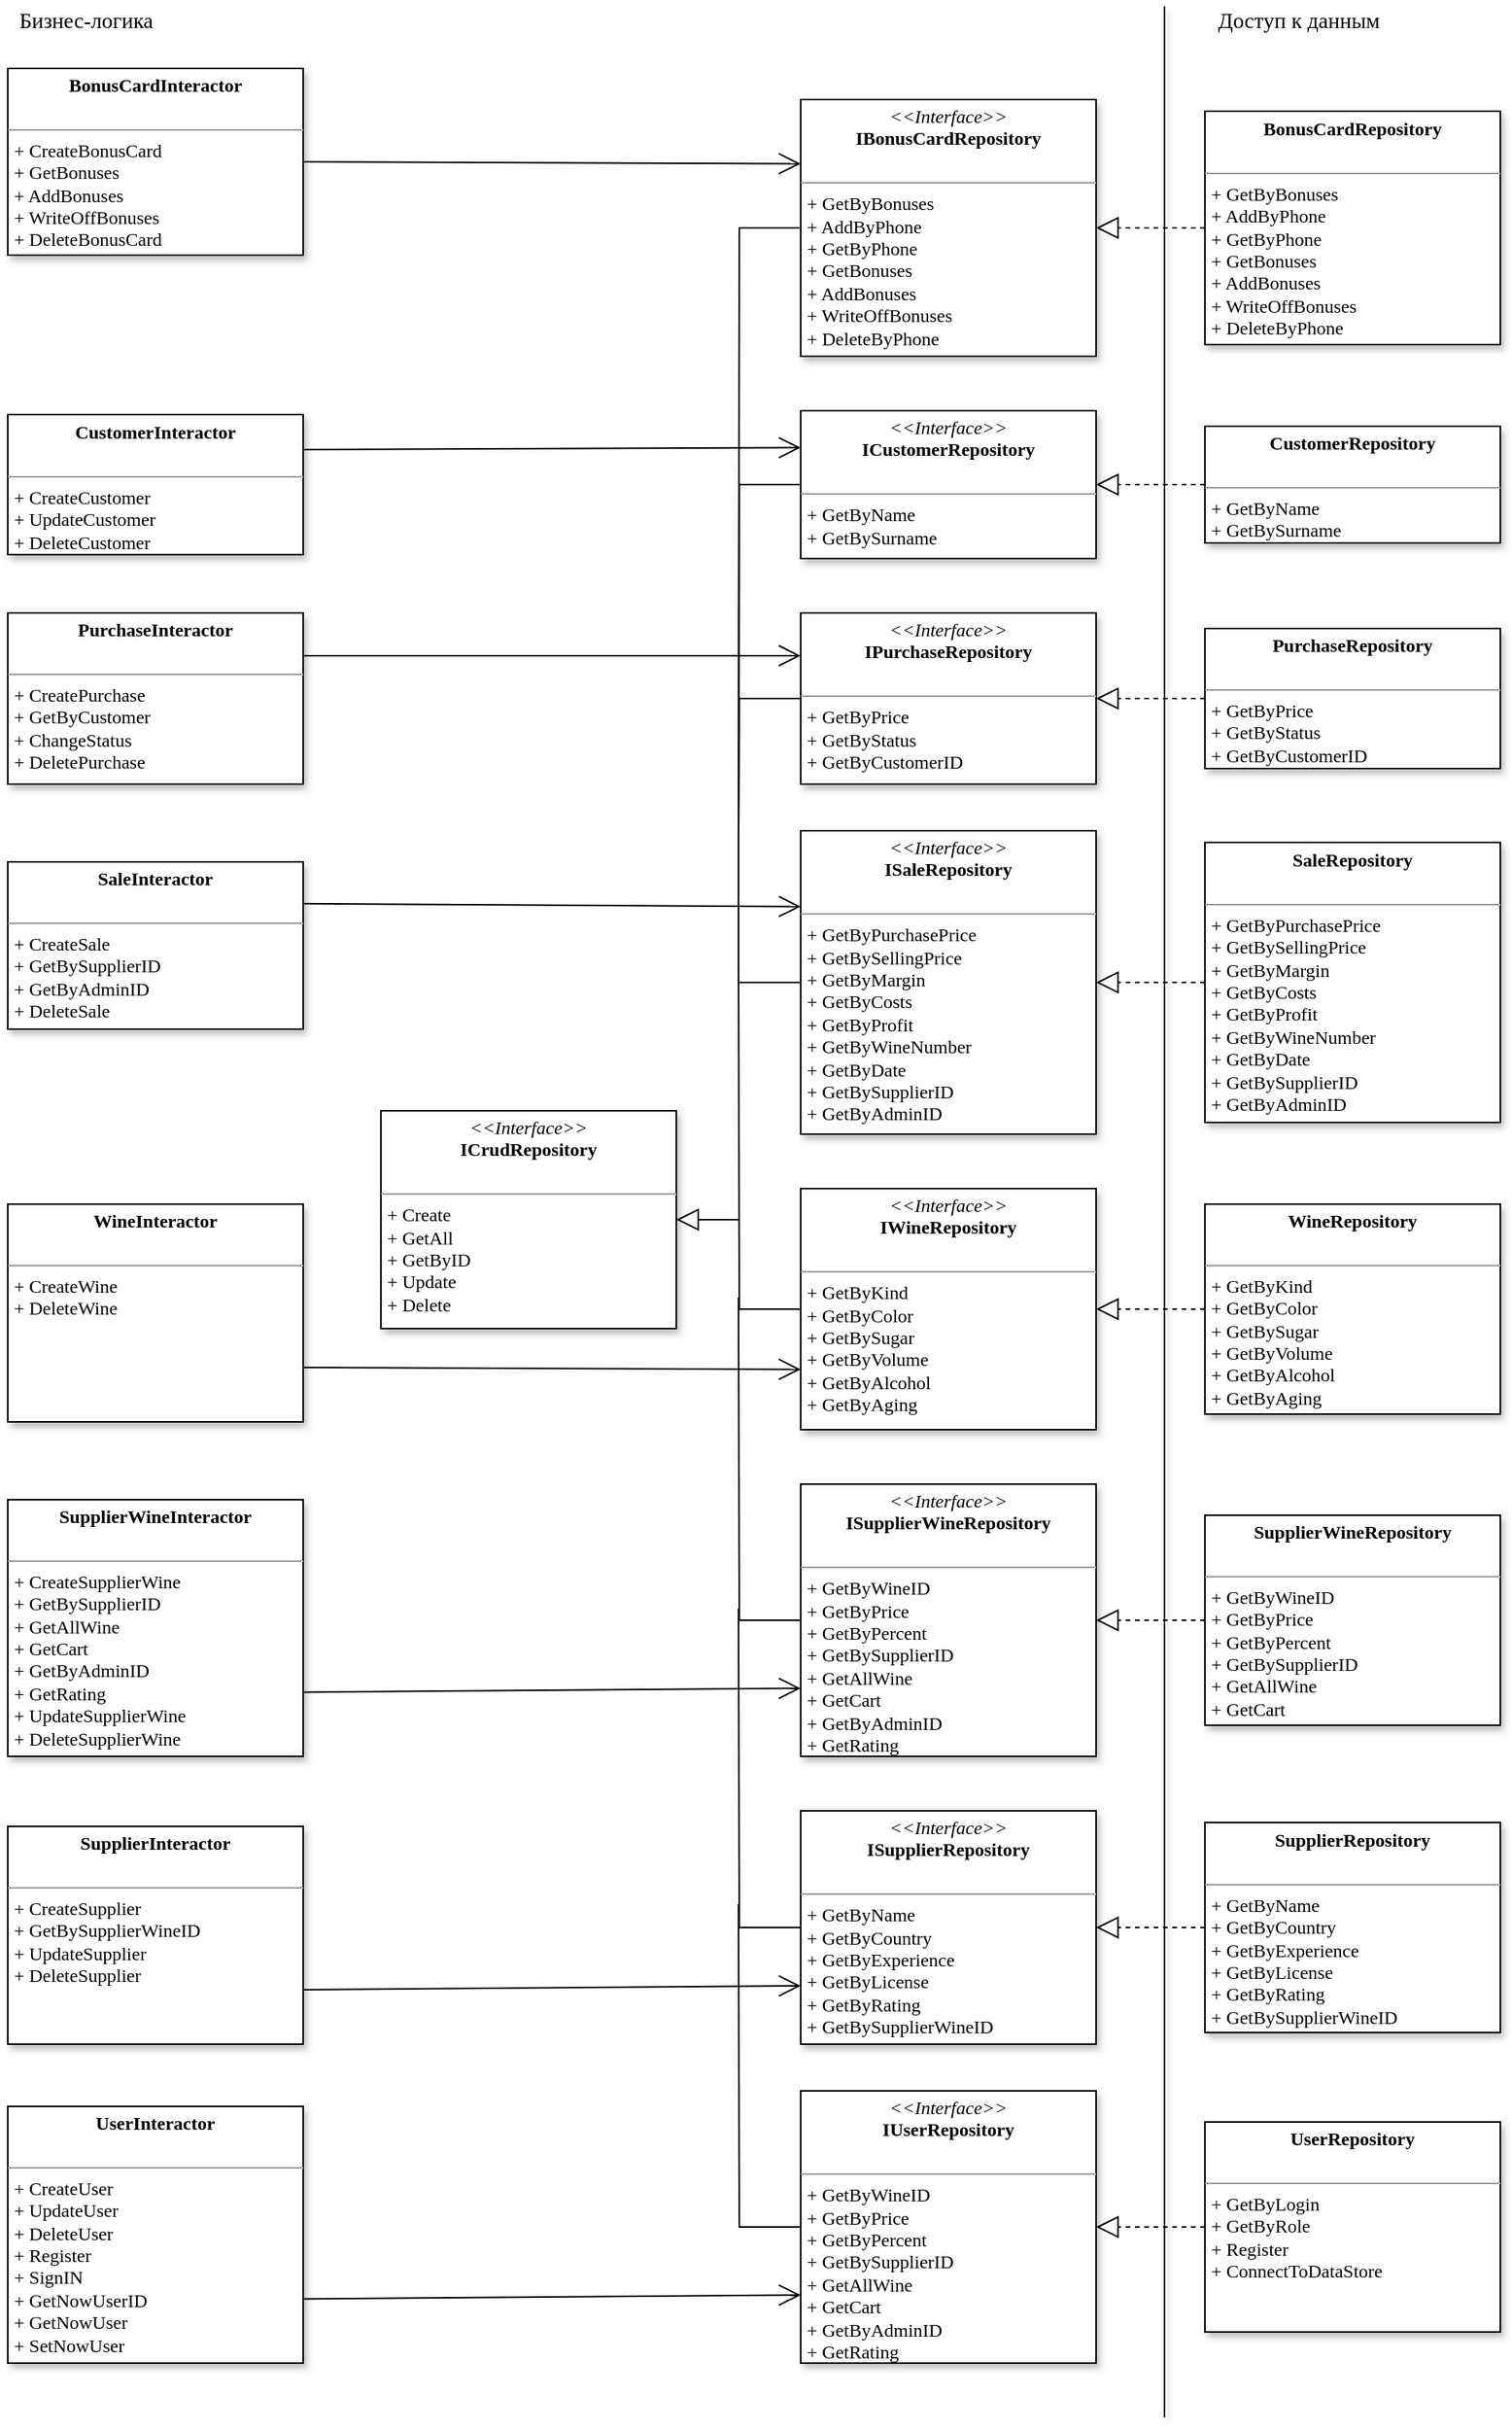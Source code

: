 <mxfile version="19.0.0" type="device"><diagram id="EZrd7I_aljD5XRhP1g_e" name="Page-1"><mxGraphModel dx="1288" dy="3985" grid="1" gridSize="10" guides="1" tooltips="1" connect="1" arrows="1" fold="1" page="1" pageScale="1" pageWidth="1100" pageHeight="1600" math="0" shadow="0"><root><mxCell id="0"/><mxCell id="1" parent="0"/><mxCell id="EZfsdIq5ejCmPikOXBKz-21" value="" style="line;strokeWidth=1;fillColor=none;align=left;verticalAlign=middle;spacingTop=-1;spacingLeft=3;spacingRight=3;rotatable=0;labelPosition=right;points=[];portConstraint=eastwest;shadow=1;direction=south;" parent="1" vertex="1"><mxGeometry x="810" y="-3160" width="8" height="1550" as="geometry"/></mxCell><mxCell id="wafOwlAdR71CrOfx7RX_-28" style="edgeStyle=orthogonalEdgeStyle;rounded=0;orthogonalLoop=1;jettySize=auto;html=1;exitX=0;exitY=0.5;exitDx=0;exitDy=0;endArrow=none;endFill=0;strokeColor=default;" edge="1" parent="1" source="EZfsdIq5ejCmPikOXBKz-1"><mxGeometry relative="1" as="geometry"><mxPoint x="540" y="-2620" as="targetPoint"/></mxGeometry></mxCell><mxCell id="EZfsdIq5ejCmPikOXBKz-1" value="&lt;p style=&quot;margin:0px;margin-top:4px;text-align:center;&quot;&gt;&lt;i&gt;&amp;lt;&amp;lt;Interface&amp;gt;&amp;gt;&lt;/i&gt;&lt;br&gt;&lt;b&gt;IPurchaseRepository&lt;/b&gt;&lt;/p&gt;&lt;p style=&quot;margin:0px;margin-left:4px;&quot;&gt;&lt;br&gt;&lt;/p&gt;&lt;hr size=&quot;1&quot;&gt;&lt;p style=&quot;margin: 0px 0px 0px 4px;&quot;&gt;+ GetByPrice&lt;/p&gt;&lt;p style=&quot;margin: 0px 0px 0px 4px;&quot;&gt;+ GetByStatus&lt;/p&gt;&lt;p style=&quot;margin: 0px 0px 0px 4px;&quot;&gt;+ GetByCustomerID&lt;/p&gt;" style="verticalAlign=top;align=left;overflow=fill;fontSize=12;fontFamily=Times New Roman;html=1;shadow=1;" parent="1" vertex="1"><mxGeometry x="580" y="-2770" width="190" height="110" as="geometry"/></mxCell><mxCell id="wafOwlAdR71CrOfx7RX_-29" style="edgeStyle=orthogonalEdgeStyle;rounded=0;orthogonalLoop=1;jettySize=auto;html=1;exitX=0;exitY=0.5;exitDx=0;exitDy=0;endArrow=none;endFill=0;strokeColor=default;" edge="1" parent="1" source="EZfsdIq5ejCmPikOXBKz-3"><mxGeometry relative="1" as="geometry"><mxPoint x="540" y="-2620" as="targetPoint"/><Array as="points"><mxPoint x="540" y="-2532"/></Array></mxGeometry></mxCell><mxCell id="EZfsdIq5ejCmPikOXBKz-3" value="&lt;p style=&quot;margin:0px;margin-top:4px;text-align:center;&quot;&gt;&lt;i&gt;&amp;lt;&amp;lt;Interface&amp;gt;&amp;gt;&lt;/i&gt;&lt;br&gt;&lt;b&gt;ISaleRepository&lt;/b&gt;&lt;/p&gt;&lt;p style=&quot;margin:0px;margin-left:4px;&quot;&gt;&lt;br&gt;&lt;/p&gt;&lt;hr size=&quot;1&quot;&gt;&lt;p style=&quot;margin: 0px 0px 0px 4px;&quot;&gt;+ GetByPurchasePrice&lt;/p&gt;&lt;p style=&quot;margin: 0px 0px 0px 4px;&quot;&gt;+ GetBySellingPrice&lt;/p&gt;&lt;p style=&quot;margin: 0px 0px 0px 4px;&quot;&gt;+ GetByMargin&lt;/p&gt;&lt;p style=&quot;margin: 0px 0px 0px 4px;&quot;&gt;+ GetByCosts&lt;/p&gt;&lt;p style=&quot;margin: 0px 0px 0px 4px;&quot;&gt;+ GetByProfit&lt;/p&gt;&lt;p style=&quot;margin: 0px 0px 0px 4px;&quot;&gt;+ GetByWineNumber&lt;/p&gt;&lt;p style=&quot;margin: 0px 0px 0px 4px;&quot;&gt;+ GetByDate&lt;/p&gt;&lt;p style=&quot;margin: 0px 0px 0px 4px;&quot;&gt;+ GetBySupplierID&lt;/p&gt;&lt;p style=&quot;margin: 0px 0px 0px 4px;&quot;&gt;+ GetByAdminID&lt;/p&gt;&lt;p style=&quot;margin: 0px 0px 0px 4px;&quot;&gt;&lt;br&gt;&lt;/p&gt;" style="verticalAlign=top;align=left;overflow=fill;fontSize=12;fontFamily=Times New Roman;html=1;shadow=1;" parent="1" vertex="1"><mxGeometry x="580" y="-2630" width="190" height="195" as="geometry"/></mxCell><mxCell id="wafOwlAdR71CrOfx7RX_-30" style="edgeStyle=orthogonalEdgeStyle;rounded=0;orthogonalLoop=1;jettySize=auto;html=1;exitX=0;exitY=0.5;exitDx=0;exitDy=0;endArrow=none;endFill=0;strokeColor=default;" edge="1" parent="1" source="EZfsdIq5ejCmPikOXBKz-4"><mxGeometry relative="1" as="geometry"><mxPoint x="540" y="-2560" as="targetPoint"/></mxGeometry></mxCell><mxCell id="EZfsdIq5ejCmPikOXBKz-4" value="&lt;p style=&quot;margin:0px;margin-top:4px;text-align:center;&quot;&gt;&lt;i&gt;&amp;lt;&amp;lt;Interface&amp;gt;&amp;gt;&lt;/i&gt;&lt;br&gt;&lt;b&gt;IWineRepository&lt;/b&gt;&lt;/p&gt;&lt;p style=&quot;margin:0px;margin-left:4px;&quot;&gt;&lt;br&gt;&lt;/p&gt;&lt;hr size=&quot;1&quot;&gt;&lt;p style=&quot;margin: 0px 0px 0px 4px;&quot;&gt;+ GetByKind&lt;/p&gt;&lt;p style=&quot;margin: 0px 0px 0px 4px;&quot;&gt;+ GetByColor&lt;/p&gt;&lt;p style=&quot;margin: 0px 0px 0px 4px;&quot;&gt;+ GetBySugar&lt;/p&gt;&lt;p style=&quot;margin: 0px 0px 0px 4px;&quot;&gt;+ GetByVolume&lt;/p&gt;&lt;p style=&quot;margin: 0px 0px 0px 4px;&quot;&gt;+ GetByAlcohol&lt;/p&gt;&lt;p style=&quot;margin: 0px 0px 0px 4px;&quot;&gt;+ GetByAging&lt;/p&gt;" style="verticalAlign=top;align=left;overflow=fill;fontSize=12;fontFamily=Times New Roman;html=1;shadow=1;" parent="1" vertex="1"><mxGeometry x="580" y="-2400" width="190" height="155" as="geometry"/></mxCell><mxCell id="wafOwlAdR71CrOfx7RX_-27" style="edgeStyle=orthogonalEdgeStyle;rounded=0;orthogonalLoop=1;jettySize=auto;html=1;exitX=0;exitY=0.5;exitDx=0;exitDy=0;endArrow=none;endFill=0;strokeColor=default;" edge="1" parent="1" source="EZfsdIq5ejCmPikOXBKz-5"><mxGeometry relative="1" as="geometry"><mxPoint x="540" y="-2630" as="targetPoint"/></mxGeometry></mxCell><mxCell id="EZfsdIq5ejCmPikOXBKz-5" value="&lt;p style=&quot;margin:0px;margin-top:4px;text-align:center;&quot;&gt;&lt;i&gt;&amp;lt;&amp;lt;Interface&amp;gt;&amp;gt;&lt;/i&gt;&lt;br&gt;&lt;b&gt;ICustomerRepository&lt;/b&gt;&lt;/p&gt;&lt;p style=&quot;margin:0px;margin-left:4px;&quot;&gt;&lt;br&gt;&lt;/p&gt;&lt;hr size=&quot;1&quot;&gt;&lt;p style=&quot;margin: 0px 0px 0px 4px;&quot;&gt;+ GetByName&lt;/p&gt;&lt;p style=&quot;margin: 0px 0px 0px 4px;&quot;&gt;+ GetBySurname&lt;/p&gt;" style="verticalAlign=top;align=left;overflow=fill;fontSize=12;fontFamily=Times New Roman;html=1;shadow=1;" parent="1" vertex="1"><mxGeometry x="580" y="-2900" width="190" height="95" as="geometry"/></mxCell><mxCell id="wafOwlAdR71CrOfx7RX_-32" style="edgeStyle=orthogonalEdgeStyle;rounded=0;orthogonalLoop=1;jettySize=auto;html=1;exitX=0;exitY=0.5;exitDx=0;exitDy=0;endArrow=none;endFill=0;strokeColor=default;" edge="1" parent="1" source="EZfsdIq5ejCmPikOXBKz-6"><mxGeometry relative="1" as="geometry"><mxPoint x="540" y="-2130" as="targetPoint"/></mxGeometry></mxCell><mxCell id="EZfsdIq5ejCmPikOXBKz-6" value="&lt;p style=&quot;margin:0px;margin-top:4px;text-align:center;&quot;&gt;&lt;i&gt;&amp;lt;&amp;lt;Interface&amp;gt;&amp;gt;&lt;/i&gt;&lt;br&gt;&lt;b&gt;ISupplierRepository&lt;/b&gt;&lt;/p&gt;&lt;p style=&quot;margin:0px;margin-left:4px;&quot;&gt;&lt;br&gt;&lt;/p&gt;&lt;hr size=&quot;1&quot;&gt;&lt;p style=&quot;margin: 0px 0px 0px 4px;&quot;&gt;+ GetByName&lt;/p&gt;&lt;p style=&quot;margin: 0px 0px 0px 4px;&quot;&gt;+ GetByCountry&lt;/p&gt;&lt;p style=&quot;margin: 0px 0px 0px 4px;&quot;&gt;+ GetByExperience&lt;/p&gt;&lt;p style=&quot;margin: 0px 0px 0px 4px;&quot;&gt;+ GetByLicense&lt;/p&gt;&lt;p style=&quot;margin: 0px 0px 0px 4px;&quot;&gt;+ GetByRating&lt;/p&gt;&lt;p style=&quot;margin: 0px 0px 0px 4px;&quot;&gt;+ GetBySupplierWineID&lt;/p&gt;" style="verticalAlign=top;align=left;overflow=fill;fontSize=12;fontFamily=Times New Roman;html=1;shadow=1;" parent="1" vertex="1"><mxGeometry x="580" y="-2000" width="190" height="150" as="geometry"/></mxCell><mxCell id="wafOwlAdR71CrOfx7RX_-26" style="edgeStyle=orthogonalEdgeStyle;rounded=0;orthogonalLoop=1;jettySize=auto;html=1;exitX=0;exitY=0.5;exitDx=0;exitDy=0;endArrow=none;endFill=0;strokeColor=default;" edge="1" parent="1" source="EZfsdIq5ejCmPikOXBKz-7"><mxGeometry relative="1" as="geometry"><mxPoint x="540" y="-2620" as="targetPoint"/></mxGeometry></mxCell><mxCell id="EZfsdIq5ejCmPikOXBKz-7" value="&lt;p style=&quot;margin:0px;margin-top:4px;text-align:center;&quot;&gt;&lt;i&gt;&amp;lt;&amp;lt;Interface&amp;gt;&amp;gt;&lt;/i&gt;&lt;br&gt;&lt;b&gt;IBonusCardRepository&lt;/b&gt;&lt;/p&gt;&lt;p style=&quot;margin:0px;margin-left:4px;&quot;&gt;&lt;br&gt;&lt;/p&gt;&lt;hr size=&quot;1&quot;&gt;&lt;p style=&quot;margin:0px;margin-left:4px;&quot;&gt;+ GetByBonuses&lt;br&gt;&lt;/p&gt;&lt;p style=&quot;margin:0px;margin-left:4px;&quot;&gt;+ AddByPhone&lt;/p&gt;&lt;p style=&quot;margin:0px;margin-left:4px;&quot;&gt;+ GetByPhone&lt;/p&gt;&lt;p style=&quot;margin:0px;margin-left:4px;&quot;&gt;+ GetBonuses&lt;/p&gt;&lt;p style=&quot;margin:0px;margin-left:4px;&quot;&gt;+ AddBonuses&lt;/p&gt;&lt;p style=&quot;margin:0px;margin-left:4px;&quot;&gt;+ WriteOffBonuses&lt;/p&gt;&lt;p style=&quot;margin:0px;margin-left:4px;&quot;&gt;+ DeleteByPhone&lt;/p&gt;" style="verticalAlign=top;align=left;overflow=fill;fontSize=12;fontFamily=Times New Roman;html=1;shadow=1;" parent="1" vertex="1"><mxGeometry x="580" y="-3100" width="190" height="165" as="geometry"/></mxCell><mxCell id="EZfsdIq5ejCmPikOXBKz-8" value="&lt;p style=&quot;margin:0px;margin-top:4px;text-align:center;&quot;&gt;&lt;b&gt;PurchaseRepository&lt;/b&gt;&lt;br&gt;&lt;/p&gt;&lt;p style=&quot;margin:0px;margin-left:4px;&quot;&gt;&lt;br&gt;&lt;/p&gt;&lt;hr size=&quot;1&quot;&gt;&lt;p style=&quot;margin: 0px 0px 0px 4px;&quot;&gt;+ GetByPrice&lt;/p&gt;&lt;p style=&quot;margin: 0px 0px 0px 4px;&quot;&gt;+ GetByStatus&lt;/p&gt;&lt;p style=&quot;margin: 0px 0px 0px 4px;&quot;&gt;+ GetByCustomerID&lt;/p&gt;" style="verticalAlign=top;align=left;overflow=fill;fontSize=12;fontFamily=Times New Roman;html=1;shadow=1;" parent="1" vertex="1"><mxGeometry x="840" y="-2760" width="190" height="90" as="geometry"/></mxCell><mxCell id="EZfsdIq5ejCmPikOXBKz-9" value="&lt;p style=&quot;margin:0px;margin-top:4px;text-align:center;&quot;&gt;&lt;b&gt;SaleRepository&lt;/b&gt;&lt;br&gt;&lt;/p&gt;&lt;p style=&quot;margin:0px;margin-left:4px;&quot;&gt;&lt;br&gt;&lt;/p&gt;&lt;hr size=&quot;1&quot;&gt;&lt;p style=&quot;margin: 0px 0px 0px 4px;&quot;&gt;+ GetByPurchasePrice&lt;/p&gt;&lt;p style=&quot;margin: 0px 0px 0px 4px;&quot;&gt;+ GetBySellingPrice&lt;/p&gt;&lt;p style=&quot;margin: 0px 0px 0px 4px;&quot;&gt;+ GetByMargin&lt;/p&gt;&lt;p style=&quot;margin: 0px 0px 0px 4px;&quot;&gt;+ GetByCosts&lt;/p&gt;&lt;p style=&quot;margin: 0px 0px 0px 4px;&quot;&gt;+ GetByProfit&lt;/p&gt;&lt;p style=&quot;margin: 0px 0px 0px 4px;&quot;&gt;+ GetByWineNumber&lt;/p&gt;&lt;p style=&quot;margin: 0px 0px 0px 4px;&quot;&gt;+ GetByDate&lt;/p&gt;&lt;p style=&quot;margin: 0px 0px 0px 4px;&quot;&gt;+ GetBySupplierID&lt;/p&gt;&lt;p style=&quot;margin: 0px 0px 0px 4px;&quot;&gt;+ GetByAdminID&lt;/p&gt;&lt;p style=&quot;margin: 0px 0px 0px 4px;&quot;&gt;&lt;br&gt;&lt;/p&gt;" style="verticalAlign=top;align=left;overflow=fill;fontSize=12;fontFamily=Times New Roman;html=1;shadow=1;" parent="1" vertex="1"><mxGeometry x="840" y="-2622.5" width="190" height="180" as="geometry"/></mxCell><mxCell id="EZfsdIq5ejCmPikOXBKz-10" value="&lt;p style=&quot;margin:0px;margin-top:4px;text-align:center;&quot;&gt;&lt;b&gt;WineRepository&lt;/b&gt;&lt;br&gt;&lt;/p&gt;&lt;p style=&quot;margin:0px;margin-left:4px;&quot;&gt;&lt;br&gt;&lt;/p&gt;&lt;hr size=&quot;1&quot;&gt;&lt;p style=&quot;margin: 0px 0px 0px 4px;&quot;&gt;+ GetByKind&lt;/p&gt;&lt;p style=&quot;margin: 0px 0px 0px 4px;&quot;&gt;+ GetByColor&lt;/p&gt;&lt;p style=&quot;margin: 0px 0px 0px 4px;&quot;&gt;+ GetBySugar&lt;/p&gt;&lt;p style=&quot;margin: 0px 0px 0px 4px;&quot;&gt;+ GetByVolume&lt;/p&gt;&lt;p style=&quot;margin: 0px 0px 0px 4px;&quot;&gt;+ GetByAlcohol&lt;/p&gt;&lt;p style=&quot;margin: 0px 0px 0px 4px;&quot;&gt;+ GetByAging&lt;/p&gt;" style="verticalAlign=top;align=left;overflow=fill;fontSize=12;fontFamily=Times New Roman;html=1;shadow=1;" parent="1" vertex="1"><mxGeometry x="840" y="-2390" width="190" height="135" as="geometry"/></mxCell><mxCell id="EZfsdIq5ejCmPikOXBKz-11" value="&lt;p style=&quot;margin:0px;margin-top:4px;text-align:center;&quot;&gt;&lt;b&gt;CustomerRepository&lt;/b&gt;&lt;br&gt;&lt;/p&gt;&lt;p style=&quot;margin:0px;margin-left:4px;&quot;&gt;&lt;br&gt;&lt;/p&gt;&lt;hr size=&quot;1&quot;&gt;&lt;p style=&quot;margin: 0px 0px 0px 4px;&quot;&gt;+ GetByName&lt;/p&gt;&lt;p style=&quot;margin: 0px 0px 0px 4px;&quot;&gt;+ GetBySurname&lt;/p&gt;" style="verticalAlign=top;align=left;overflow=fill;fontSize=12;fontFamily=Times New Roman;html=1;shadow=1;" parent="1" vertex="1"><mxGeometry x="840" y="-2890" width="190" height="75" as="geometry"/></mxCell><mxCell id="EZfsdIq5ejCmPikOXBKz-12" value="&lt;p style=&quot;margin:0px;margin-top:4px;text-align:center;&quot;&gt;&lt;b&gt;BonusCardRepository&lt;/b&gt;&lt;br&gt;&lt;/p&gt;&lt;p style=&quot;margin:0px;margin-left:4px;&quot;&gt;&lt;br&gt;&lt;/p&gt;&lt;hr size=&quot;1&quot;&gt;&lt;p style=&quot;margin: 0px 0px 0px 4px;&quot;&gt;+ GetByBonuses&lt;br&gt;&lt;/p&gt;&lt;p style=&quot;margin: 0px 0px 0px 4px;&quot;&gt;+ AddByPhone&lt;/p&gt;&lt;p style=&quot;margin: 0px 0px 0px 4px;&quot;&gt;+ GetByPhone&lt;/p&gt;&lt;p style=&quot;margin: 0px 0px 0px 4px;&quot;&gt;+ GetBonuses&lt;/p&gt;&lt;p style=&quot;margin: 0px 0px 0px 4px;&quot;&gt;+ AddBonuses&lt;/p&gt;&lt;p style=&quot;margin: 0px 0px 0px 4px;&quot;&gt;+ WriteOffBonuses&lt;/p&gt;&lt;p style=&quot;margin: 0px 0px 0px 4px;&quot;&gt;+ DeleteByPhone&lt;/p&gt;" style="verticalAlign=top;align=left;overflow=fill;fontSize=12;fontFamily=Times New Roman;html=1;shadow=1;" parent="1" vertex="1"><mxGeometry x="840" y="-3092.5" width="190" height="150" as="geometry"/></mxCell><mxCell id="EZfsdIq5ejCmPikOXBKz-13" value="&lt;p style=&quot;margin:0px;margin-top:4px;text-align:center;&quot;&gt;&lt;b&gt;SupplierRepository&lt;/b&gt;&lt;br&gt;&lt;/p&gt;&lt;p style=&quot;margin:0px;margin-left:4px;&quot;&gt;&lt;br&gt;&lt;/p&gt;&lt;hr size=&quot;1&quot;&gt;&lt;p style=&quot;margin: 0px 0px 0px 4px;&quot;&gt;+ GetByName&lt;/p&gt;&lt;p style=&quot;margin: 0px 0px 0px 4px;&quot;&gt;+ GetByCountry&lt;/p&gt;&lt;p style=&quot;margin: 0px 0px 0px 4px;&quot;&gt;+ GetByExperience&lt;/p&gt;&lt;p style=&quot;margin: 0px 0px 0px 4px;&quot;&gt;+ GetByLicense&lt;/p&gt;&lt;p style=&quot;margin: 0px 0px 0px 4px;&quot;&gt;+ GetByRating&lt;/p&gt;&lt;p style=&quot;margin: 0px 0px 0px 4px;&quot;&gt;+ GetBySupplierWineID&lt;/p&gt;" style="verticalAlign=top;align=left;overflow=fill;fontSize=12;fontFamily=Times New Roman;html=1;shadow=1;" parent="1" vertex="1"><mxGeometry x="840" y="-1992.5" width="190" height="135" as="geometry"/></mxCell><mxCell id="EZfsdIq5ejCmPikOXBKz-22" value="&lt;font style=&quot;font-size: 14px;&quot; face=&quot;Times New Roman&quot;&gt;Доступ к данным&lt;/font&gt;" style="text;html=1;align=center;verticalAlign=middle;resizable=0;points=[];autosize=1;strokeColor=none;fillColor=none;" parent="1" vertex="1"><mxGeometry x="840" y="-3160" width="120" height="20" as="geometry"/></mxCell><mxCell id="EZfsdIq5ejCmPikOXBKz-23" value="&lt;p style=&quot;margin:0px;margin-top:4px;text-align:center;&quot;&gt;&lt;b&gt;PurchaseInteractor&lt;/b&gt;&lt;br&gt;&lt;/p&gt;&lt;p style=&quot;margin:0px;margin-left:4px;&quot;&gt;&lt;br&gt;&lt;/p&gt;&lt;hr size=&quot;1&quot;&gt;&lt;p style=&quot;margin: 0px 0px 0px 4px;&quot;&gt;+ CreatePurchase&lt;/p&gt;&lt;p style=&quot;margin: 0px 0px 0px 4px;&quot;&gt;+ GetByCustomer&lt;/p&gt;&lt;p style=&quot;margin: 0px 0px 0px 4px;&quot;&gt;+ ChangeStatus&lt;/p&gt;&lt;p style=&quot;margin: 0px 0px 0px 4px;&quot;&gt;+ DeletePurchase&lt;/p&gt;" style="verticalAlign=top;align=left;overflow=fill;fontSize=12;fontFamily=Times New Roman;html=1;shadow=1;" parent="1" vertex="1"><mxGeometry x="70" y="-2770" width="190" height="110" as="geometry"/></mxCell><mxCell id="EZfsdIq5ejCmPikOXBKz-24" value="&lt;p style=&quot;margin:0px;margin-top:4px;text-align:center;&quot;&gt;&lt;b&gt;WineInteractor&lt;/b&gt;&lt;br&gt;&lt;/p&gt;&lt;p style=&quot;margin:0px;margin-left:4px;&quot;&gt;&lt;br&gt;&lt;/p&gt;&lt;hr size=&quot;1&quot;&gt;&lt;p style=&quot;margin:0px;margin-left:4px;&quot;&gt;+ CreateWine&lt;/p&gt;&lt;p style=&quot;margin:0px;margin-left:4px;&quot;&gt;+ DeleteWine&lt;/p&gt;" style="verticalAlign=top;align=left;overflow=fill;fontSize=12;fontFamily=Times New Roman;html=1;shadow=1;" parent="1" vertex="1"><mxGeometry x="70" y="-2390" width="190" height="140" as="geometry"/></mxCell><mxCell id="EZfsdIq5ejCmPikOXBKz-25" value="&lt;p style=&quot;margin:0px;margin-top:4px;text-align:center;&quot;&gt;&lt;b&gt;CustomerInteractor&lt;/b&gt;&lt;br&gt;&lt;/p&gt;&lt;p style=&quot;margin:0px;margin-left:4px;&quot;&gt;&lt;br&gt;&lt;/p&gt;&lt;hr size=&quot;1&quot;&gt;&lt;p style=&quot;margin:0px;margin-left:4px;&quot;&gt;+ CreateCustomer&lt;/p&gt;&lt;p style=&quot;margin:0px;margin-left:4px;&quot;&gt;+ UpdateCustomer&lt;/p&gt;&lt;p style=&quot;margin:0px;margin-left:4px;&quot;&gt;+ DeleteCustomer&lt;/p&gt;" style="verticalAlign=top;align=left;overflow=fill;fontSize=12;fontFamily=Times New Roman;html=1;shadow=1;" parent="1" vertex="1"><mxGeometry x="70" y="-2897.5" width="190" height="90" as="geometry"/></mxCell><mxCell id="EZfsdIq5ejCmPikOXBKz-26" value="&lt;p style=&quot;margin:0px;margin-top:4px;text-align:center;&quot;&gt;&lt;b&gt;BonusCardInteractor&lt;/b&gt;&lt;br&gt;&lt;/p&gt;&lt;p style=&quot;margin:0px;margin-left:4px;&quot;&gt;&lt;br&gt;&lt;/p&gt;&lt;hr size=&quot;1&quot;&gt;&lt;p style=&quot;margin: 0px 0px 0px 4px;&quot;&gt;+ CreateBonusCard&lt;br&gt;+ GetBonuses&lt;/p&gt;&lt;p style=&quot;margin: 0px 0px 0px 4px;&quot;&gt;+ AddBonuses&lt;/p&gt;&lt;p style=&quot;margin: 0px 0px 0px 4px;&quot;&gt;+ WriteOffBonuses&lt;/p&gt;&lt;p style=&quot;margin: 0px 0px 0px 4px;&quot;&gt;+ DeleteBonusCard&lt;/p&gt;" style="verticalAlign=top;align=left;overflow=fill;fontSize=12;fontFamily=Times New Roman;html=1;shadow=1;" parent="1" vertex="1"><mxGeometry x="70" y="-3120" width="190" height="120" as="geometry"/></mxCell><mxCell id="EZfsdIq5ejCmPikOXBKz-27" value="&lt;p style=&quot;margin:0px;margin-top:4px;text-align:center;&quot;&gt;&lt;b&gt;SupplierInteractor&lt;/b&gt;&lt;br&gt;&lt;/p&gt;&lt;p style=&quot;margin:0px;margin-left:4px;&quot;&gt;&lt;br&gt;&lt;/p&gt;&lt;hr size=&quot;1&quot;&gt;&lt;p style=&quot;margin:0px;margin-left:4px;&quot;&gt;+ CreateSupplier&lt;/p&gt;&lt;p style=&quot;margin:0px;margin-left:4px;&quot;&gt;+ GetBySupplierWineID&lt;/p&gt;&lt;p style=&quot;margin:0px;margin-left:4px;&quot;&gt;+ UpdateSupplier&lt;/p&gt;&lt;p style=&quot;margin:0px;margin-left:4px;&quot;&gt;+ DeleteSupplier&lt;/p&gt;" style="verticalAlign=top;align=left;overflow=fill;fontSize=12;fontFamily=Times New Roman;html=1;shadow=1;" parent="1" vertex="1"><mxGeometry x="70" y="-1990" width="190" height="140" as="geometry"/></mxCell><mxCell id="EZfsdIq5ejCmPikOXBKz-28" value="&lt;p style=&quot;margin:0px;margin-top:4px;text-align:center;&quot;&gt;&lt;b&gt;SaleInteractor&lt;/b&gt;&lt;br&gt;&lt;/p&gt;&lt;p style=&quot;margin:0px;margin-left:4px;&quot;&gt;&lt;br&gt;&lt;/p&gt;&lt;hr size=&quot;1&quot;&gt;&lt;p style=&quot;margin:0px;margin-left:4px;&quot;&gt;+ CreateSale&lt;/p&gt;&lt;p style=&quot;margin:0px;margin-left:4px;&quot;&gt;+ GetBySupplierID&lt;/p&gt;&lt;p style=&quot;margin:0px;margin-left:4px;&quot;&gt;+ GetByAdminID&lt;/p&gt;&lt;p style=&quot;margin:0px;margin-left:4px;&quot;&gt;+ DeleteSale&lt;/p&gt;" style="verticalAlign=top;align=left;overflow=fill;fontSize=12;fontFamily=Times New Roman;html=1;shadow=1;" parent="1" vertex="1"><mxGeometry x="70" y="-2610" width="190" height="107.5" as="geometry"/></mxCell><mxCell id="EZfsdIq5ejCmPikOXBKz-35" value="&lt;font face=&quot;Times New Roman&quot;&gt;&lt;span style=&quot;font-size: 14px;&quot;&gt;Бизнес-логика&lt;/span&gt;&lt;/font&gt;" style="text;html=1;align=center;verticalAlign=middle;resizable=0;points=[];autosize=1;strokeColor=none;fillColor=none;" parent="1" vertex="1"><mxGeometry x="70" y="-3160" width="100" height="20" as="geometry"/></mxCell><mxCell id="wafOwlAdR71CrOfx7RX_-2" value="&lt;p style=&quot;margin:0px;margin-top:4px;text-align:center;&quot;&gt;&lt;i&gt;&amp;lt;&amp;lt;Interface&amp;gt;&amp;gt;&lt;/i&gt;&lt;br&gt;&lt;b&gt;ICrudRepository&lt;/b&gt;&lt;/p&gt;&lt;p style=&quot;margin:0px;margin-left:4px;&quot;&gt;&lt;br&gt;&lt;/p&gt;&lt;hr size=&quot;1&quot;&gt;&lt;p style=&quot;margin: 0px 0px 0px 4px;&quot;&gt;+ Create&lt;br&gt;&lt;/p&gt;&lt;p style=&quot;margin: 0px 0px 0px 4px;&quot;&gt;+ GetAll&lt;/p&gt;&lt;p style=&quot;margin: 0px 0px 0px 4px;&quot;&gt;+ GetByID&lt;/p&gt;&lt;p style=&quot;margin: 0px 0px 0px 4px;&quot;&gt;+ Update&lt;/p&gt;&lt;p style=&quot;margin: 0px 0px 0px 4px;&quot;&gt;+ Delete&lt;/p&gt;" style="verticalAlign=top;align=left;overflow=fill;fontSize=12;fontFamily=Times New Roman;html=1;shadow=1;" vertex="1" parent="1"><mxGeometry x="310" y="-2450" width="190" height="140" as="geometry"/></mxCell><mxCell id="wafOwlAdR71CrOfx7RX_-31" style="edgeStyle=orthogonalEdgeStyle;rounded=0;orthogonalLoop=1;jettySize=auto;html=1;exitX=0;exitY=0.5;exitDx=0;exitDy=0;endArrow=none;endFill=0;strokeColor=default;" edge="1" parent="1" source="wafOwlAdR71CrOfx7RX_-3"><mxGeometry relative="1" as="geometry"><mxPoint x="540" y="-2330" as="targetPoint"/></mxGeometry></mxCell><mxCell id="wafOwlAdR71CrOfx7RX_-3" value="&lt;p style=&quot;margin:0px;margin-top:4px;text-align:center;&quot;&gt;&lt;i&gt;&amp;lt;&amp;lt;Interface&amp;gt;&amp;gt;&lt;/i&gt;&lt;br&gt;&lt;b&gt;ISupplierWineRepository&lt;/b&gt;&lt;/p&gt;&lt;p style=&quot;margin:0px;margin-left:4px;&quot;&gt;&lt;br&gt;&lt;/p&gt;&lt;hr size=&quot;1&quot;&gt;&lt;p style=&quot;margin: 0px 0px 0px 4px;&quot;&gt;+ GetByWineID&lt;/p&gt;&lt;p style=&quot;margin: 0px 0px 0px 4px;&quot;&gt;+ GetByPrice&lt;/p&gt;&lt;p style=&quot;margin: 0px 0px 0px 4px;&quot;&gt;+ GetByPercent&lt;/p&gt;&lt;p style=&quot;margin: 0px 0px 0px 4px;&quot;&gt;+ GetBySupplierID&lt;/p&gt;&lt;p style=&quot;margin: 0px 0px 0px 4px;&quot;&gt;+ GetAllWine&lt;/p&gt;&lt;p style=&quot;margin: 0px 0px 0px 4px;&quot;&gt;+ GetCart&lt;/p&gt;&lt;p style=&quot;margin: 0px 0px 0px 4px;&quot;&gt;+ GetByAdminID&lt;/p&gt;&lt;p style=&quot;margin: 0px 0px 0px 4px;&quot;&gt;+ GetRating&lt;/p&gt;" style="verticalAlign=top;align=left;overflow=fill;fontSize=12;fontFamily=Times New Roman;html=1;shadow=1;" vertex="1" parent="1"><mxGeometry x="580" y="-2210" width="190" height="175" as="geometry"/></mxCell><mxCell id="wafOwlAdR71CrOfx7RX_-4" value="&lt;p style=&quot;margin:0px;margin-top:4px;text-align:center;&quot;&gt;&lt;b&gt;SupplierWineRepository&lt;/b&gt;&lt;br&gt;&lt;/p&gt;&lt;p style=&quot;margin:0px;margin-left:4px;&quot;&gt;&lt;br&gt;&lt;/p&gt;&lt;hr size=&quot;1&quot;&gt;&lt;p style=&quot;margin: 0px 0px 0px 4px;&quot;&gt;+ GetByWineID&lt;/p&gt;&lt;p style=&quot;margin: 0px 0px 0px 4px;&quot;&gt;+ GetByPrice&lt;/p&gt;&lt;p style=&quot;margin: 0px 0px 0px 4px;&quot;&gt;+ GetByPercent&lt;/p&gt;&lt;p style=&quot;margin: 0px 0px 0px 4px;&quot;&gt;+ GetBySupplierID&lt;/p&gt;&lt;p style=&quot;margin: 0px 0px 0px 4px;&quot;&gt;+ GetAllWine&lt;/p&gt;&lt;p style=&quot;margin: 0px 0px 0px 4px;&quot;&gt;+ GetCart&lt;/p&gt;&lt;p style=&quot;margin: 0px 0px 0px 4px;&quot;&gt;+ GetByAdminID&lt;/p&gt;&lt;p style=&quot;margin: 0px 0px 0px 4px;&quot;&gt;+ GetRating&lt;/p&gt;" style="verticalAlign=top;align=left;overflow=fill;fontSize=12;fontFamily=Times New Roman;html=1;shadow=1;" vertex="1" parent="1"><mxGeometry x="840" y="-2190" width="190" height="135" as="geometry"/></mxCell><mxCell id="wafOwlAdR71CrOfx7RX_-7" value="&lt;p style=&quot;margin:0px;margin-top:4px;text-align:center;&quot;&gt;&lt;b&gt;SupplierWineInteractor&lt;/b&gt;&lt;br&gt;&lt;/p&gt;&lt;p style=&quot;margin:0px;margin-left:4px;&quot;&gt;&lt;br&gt;&lt;/p&gt;&lt;hr size=&quot;1&quot;&gt;&lt;p style=&quot;margin:0px;margin-left:4px;&quot;&gt;+ СreateSupplierWine&lt;/p&gt;&lt;p style=&quot;margin:0px;margin-left:4px;&quot;&gt;+ GetBySupplierID&lt;/p&gt;&lt;p style=&quot;margin:0px;margin-left:4px;&quot;&gt;+ GetAllWine&lt;/p&gt;&lt;p style=&quot;margin:0px;margin-left:4px;&quot;&gt;+ GetCart&lt;/p&gt;&lt;p style=&quot;margin:0px;margin-left:4px;&quot;&gt;+ GetByAdminID&lt;/p&gt;&lt;p style=&quot;margin:0px;margin-left:4px;&quot;&gt;+ GetRating&lt;/p&gt;&lt;p style=&quot;margin:0px;margin-left:4px;&quot;&gt;+ UpdateSupplierWine&lt;/p&gt;&lt;p style=&quot;margin:0px;margin-left:4px;&quot;&gt;+ DeleteSupplierWine&lt;/p&gt;" style="verticalAlign=top;align=left;overflow=fill;fontSize=12;fontFamily=Times New Roman;html=1;shadow=1;" vertex="1" parent="1"><mxGeometry x="70" y="-2200" width="190" height="165" as="geometry"/></mxCell><mxCell id="wafOwlAdR71CrOfx7RX_-33" style="edgeStyle=orthogonalEdgeStyle;rounded=0;orthogonalLoop=1;jettySize=auto;html=1;exitX=0;exitY=0.5;exitDx=0;exitDy=0;endArrow=none;endFill=0;strokeColor=default;" edge="1" parent="1" source="wafOwlAdR71CrOfx7RX_-8"><mxGeometry relative="1" as="geometry"><mxPoint x="540" y="-1940" as="targetPoint"/></mxGeometry></mxCell><mxCell id="wafOwlAdR71CrOfx7RX_-8" value="&lt;p style=&quot;margin:0px;margin-top:4px;text-align:center;&quot;&gt;&lt;i&gt;&amp;lt;&amp;lt;Interface&amp;gt;&amp;gt;&lt;/i&gt;&lt;br&gt;&lt;b&gt;IUserRepository&lt;/b&gt;&lt;/p&gt;&lt;p style=&quot;margin:0px;margin-left:4px;&quot;&gt;&lt;br&gt;&lt;/p&gt;&lt;hr size=&quot;1&quot;&gt;&lt;p style=&quot;margin: 0px 0px 0px 4px;&quot;&gt;+ GetByWineID&lt;/p&gt;&lt;p style=&quot;margin: 0px 0px 0px 4px;&quot;&gt;+ GetByPrice&lt;/p&gt;&lt;p style=&quot;margin: 0px 0px 0px 4px;&quot;&gt;+ GetByPercent&lt;/p&gt;&lt;p style=&quot;margin: 0px 0px 0px 4px;&quot;&gt;+ GetBySupplierID&lt;/p&gt;&lt;p style=&quot;margin: 0px 0px 0px 4px;&quot;&gt;+ GetAllWine&lt;/p&gt;&lt;p style=&quot;margin: 0px 0px 0px 4px;&quot;&gt;+ GetCart&lt;/p&gt;&lt;p style=&quot;margin: 0px 0px 0px 4px;&quot;&gt;+ GetByAdminID&lt;/p&gt;&lt;p style=&quot;margin: 0px 0px 0px 4px;&quot;&gt;+ GetRating&lt;/p&gt;" style="verticalAlign=top;align=left;overflow=fill;fontSize=12;fontFamily=Times New Roman;html=1;shadow=1;" vertex="1" parent="1"><mxGeometry x="580" y="-1820" width="190" height="175" as="geometry"/></mxCell><mxCell id="wafOwlAdR71CrOfx7RX_-9" value="&lt;p style=&quot;margin:0px;margin-top:4px;text-align:center;&quot;&gt;&lt;b&gt;UserRepository&lt;/b&gt;&lt;br&gt;&lt;/p&gt;&lt;p style=&quot;margin:0px;margin-left:4px;&quot;&gt;&lt;br&gt;&lt;/p&gt;&lt;hr size=&quot;1&quot;&gt;&lt;p style=&quot;margin: 0px 0px 0px 4px;&quot;&gt;+ GetByLogin&lt;/p&gt;&lt;p style=&quot;margin: 0px 0px 0px 4px;&quot;&gt;+ GetByRole&lt;/p&gt;&lt;p style=&quot;margin: 0px 0px 0px 4px;&quot;&gt;+ Register&lt;/p&gt;&lt;p style=&quot;margin: 0px 0px 0px 4px;&quot;&gt;+ ConnectToDataStore&lt;/p&gt;" style="verticalAlign=top;align=left;overflow=fill;fontSize=12;fontFamily=Times New Roman;html=1;shadow=1;" vertex="1" parent="1"><mxGeometry x="840" y="-1800" width="190" height="135" as="geometry"/></mxCell><mxCell id="wafOwlAdR71CrOfx7RX_-12" value="&lt;p style=&quot;margin:0px;margin-top:4px;text-align:center;&quot;&gt;&lt;b&gt;UserInteractor&lt;/b&gt;&lt;br&gt;&lt;/p&gt;&lt;p style=&quot;margin:0px;margin-left:4px;&quot;&gt;&lt;br&gt;&lt;/p&gt;&lt;hr size=&quot;1&quot;&gt;&lt;p style=&quot;margin:0px;margin-left:4px;&quot;&gt;+ CreateUser&lt;/p&gt;&lt;p style=&quot;margin:0px;margin-left:4px;&quot;&gt;+ UpdateUser&lt;/p&gt;&lt;p style=&quot;margin:0px;margin-left:4px;&quot;&gt;+ DeleteUser&lt;/p&gt;&lt;p style=&quot;margin:0px;margin-left:4px;&quot;&gt;+ Register&lt;/p&gt;&lt;p style=&quot;margin:0px;margin-left:4px;&quot;&gt;+ SignIN&lt;/p&gt;&lt;p style=&quot;margin:0px;margin-left:4px;&quot;&gt;+ GetNowUserID&lt;/p&gt;&lt;p style=&quot;margin:0px;margin-left:4px;&quot;&gt;+ GetNowUser&lt;/p&gt;&lt;p style=&quot;margin:0px;margin-left:4px;&quot;&gt;+ SetNowUser&lt;/p&gt;" style="verticalAlign=top;align=left;overflow=fill;fontSize=12;fontFamily=Times New Roman;html=1;shadow=1;" vertex="1" parent="1"><mxGeometry x="70" y="-1810" width="190" height="165" as="geometry"/></mxCell><mxCell id="wafOwlAdR71CrOfx7RX_-16" value="" style="endArrow=block;dashed=1;endFill=0;endSize=12;html=1;rounded=0;entryX=1;entryY=0.5;entryDx=0;entryDy=0;exitX=0;exitY=0.5;exitDx=0;exitDy=0;" edge="1" parent="1" source="EZfsdIq5ejCmPikOXBKz-12" target="EZfsdIq5ejCmPikOXBKz-7"><mxGeometry width="160" relative="1" as="geometry"><mxPoint x="830" y="-3000" as="sourcePoint"/><mxPoint x="880" y="-2901" as="targetPoint"/></mxGeometry></mxCell><mxCell id="wafOwlAdR71CrOfx7RX_-24" value="" style="endArrow=block;endFill=0;endSize=12;html=1;rounded=0;strokeColor=default;entryX=1;entryY=0.5;entryDx=0;entryDy=0;" edge="1" parent="1" target="wafOwlAdR71CrOfx7RX_-2"><mxGeometry width="160" relative="1" as="geometry"><mxPoint x="540" y="-2380" as="sourcePoint"/><mxPoint x="500" y="-2522.5" as="targetPoint"/></mxGeometry></mxCell><mxCell id="wafOwlAdR71CrOfx7RX_-36" value="" style="endArrow=block;dashed=1;endFill=0;endSize=12;html=1;rounded=0;entryX=1;entryY=0.5;entryDx=0;entryDy=0;exitX=0;exitY=0.5;exitDx=0;exitDy=0;" edge="1" parent="1" source="EZfsdIq5ejCmPikOXBKz-11" target="EZfsdIq5ejCmPikOXBKz-5"><mxGeometry width="160" relative="1" as="geometry"><mxPoint x="850" y="-3007.5" as="sourcePoint"/><mxPoint x="780" y="-3007.5" as="targetPoint"/></mxGeometry></mxCell><mxCell id="wafOwlAdR71CrOfx7RX_-37" value="" style="endArrow=block;dashed=1;endFill=0;endSize=12;html=1;rounded=0;entryX=1;entryY=0.5;entryDx=0;entryDy=0;exitX=0;exitY=0.5;exitDx=0;exitDy=0;" edge="1" parent="1" source="EZfsdIq5ejCmPikOXBKz-8" target="EZfsdIq5ejCmPikOXBKz-1"><mxGeometry width="160" relative="1" as="geometry"><mxPoint x="850" y="-2760" as="sourcePoint"/><mxPoint x="780" y="-2760" as="targetPoint"/></mxGeometry></mxCell><mxCell id="wafOwlAdR71CrOfx7RX_-38" value="" style="endArrow=block;dashed=1;endFill=0;endSize=12;html=1;rounded=0;entryX=1;entryY=0.5;entryDx=0;entryDy=0;exitX=0;exitY=0.5;exitDx=0;exitDy=0;" edge="1" parent="1" source="EZfsdIq5ejCmPikOXBKz-9" target="EZfsdIq5ejCmPikOXBKz-3"><mxGeometry width="160" relative="1" as="geometry"><mxPoint x="870" y="-2987.5" as="sourcePoint"/><mxPoint x="800" y="-2987.5" as="targetPoint"/></mxGeometry></mxCell><mxCell id="wafOwlAdR71CrOfx7RX_-39" value="" style="endArrow=block;dashed=1;endFill=0;endSize=12;html=1;rounded=0;entryX=1;entryY=0.5;entryDx=0;entryDy=0;exitX=0;exitY=0.5;exitDx=0;exitDy=0;" edge="1" parent="1" source="EZfsdIq5ejCmPikOXBKz-10" target="EZfsdIq5ejCmPikOXBKz-4"><mxGeometry width="160" relative="1" as="geometry"><mxPoint x="880" y="-2977.5" as="sourcePoint"/><mxPoint x="810" y="-2977.5" as="targetPoint"/></mxGeometry></mxCell><mxCell id="wafOwlAdR71CrOfx7RX_-40" value="" style="endArrow=block;dashed=1;endFill=0;endSize=12;html=1;rounded=0;entryX=1;entryY=0.5;entryDx=0;entryDy=0;exitX=0;exitY=0.5;exitDx=0;exitDy=0;" edge="1" parent="1" source="wafOwlAdR71CrOfx7RX_-4" target="wafOwlAdR71CrOfx7RX_-3"><mxGeometry width="160" relative="1" as="geometry"><mxPoint x="850" y="-2312.5" as="sourcePoint"/><mxPoint x="780" y="-2312.5" as="targetPoint"/></mxGeometry></mxCell><mxCell id="wafOwlAdR71CrOfx7RX_-41" value="" style="endArrow=block;dashed=1;endFill=0;endSize=12;html=1;rounded=0;entryX=1;entryY=0.5;entryDx=0;entryDy=0;exitX=0;exitY=0.5;exitDx=0;exitDy=0;" edge="1" parent="1" source="EZfsdIq5ejCmPikOXBKz-13" target="EZfsdIq5ejCmPikOXBKz-6"><mxGeometry width="160" relative="1" as="geometry"><mxPoint x="860" y="-2302.5" as="sourcePoint"/><mxPoint x="790" y="-2302.5" as="targetPoint"/></mxGeometry></mxCell><mxCell id="wafOwlAdR71CrOfx7RX_-42" value="" style="endArrow=block;dashed=1;endFill=0;endSize=12;html=1;rounded=0;entryX=1;entryY=0.5;entryDx=0;entryDy=0;exitX=0;exitY=0.5;exitDx=0;exitDy=0;" edge="1" parent="1" source="wafOwlAdR71CrOfx7RX_-9" target="wafOwlAdR71CrOfx7RX_-8"><mxGeometry width="160" relative="1" as="geometry"><mxPoint x="870" y="-2292.5" as="sourcePoint"/><mxPoint x="800" y="-2292.5" as="targetPoint"/></mxGeometry></mxCell><mxCell id="wafOwlAdR71CrOfx7RX_-43" value="" style="endArrow=open;endFill=1;endSize=12;html=1;rounded=0;strokeColor=default;exitX=1;exitY=0.5;exitDx=0;exitDy=0;entryX=0;entryY=0.25;entryDx=0;entryDy=0;" edge="1" parent="1" source="EZfsdIq5ejCmPikOXBKz-26" target="EZfsdIq5ejCmPikOXBKz-7"><mxGeometry width="160" relative="1" as="geometry"><mxPoint x="400" y="-2720" as="sourcePoint"/><mxPoint x="560" y="-2720" as="targetPoint"/></mxGeometry></mxCell><mxCell id="wafOwlAdR71CrOfx7RX_-48" value="" style="endArrow=open;endFill=1;endSize=12;html=1;rounded=0;strokeColor=default;exitX=1;exitY=0.25;exitDx=0;exitDy=0;entryX=0;entryY=0.25;entryDx=0;entryDy=0;" edge="1" parent="1" source="EZfsdIq5ejCmPikOXBKz-25" target="EZfsdIq5ejCmPikOXBKz-5"><mxGeometry width="160" relative="1" as="geometry"><mxPoint x="270" y="-3050" as="sourcePoint"/><mxPoint x="590" y="-3048.75" as="targetPoint"/></mxGeometry></mxCell><mxCell id="wafOwlAdR71CrOfx7RX_-49" value="" style="endArrow=open;endFill=1;endSize=12;html=1;rounded=0;strokeColor=default;exitX=1;exitY=0.25;exitDx=0;exitDy=0;entryX=0;entryY=0.25;entryDx=0;entryDy=0;" edge="1" parent="1" source="EZfsdIq5ejCmPikOXBKz-23" target="EZfsdIq5ejCmPikOXBKz-1"><mxGeometry width="160" relative="1" as="geometry"><mxPoint x="280" y="-3040" as="sourcePoint"/><mxPoint x="600" y="-3038.75" as="targetPoint"/></mxGeometry></mxCell><mxCell id="wafOwlAdR71CrOfx7RX_-50" value="" style="endArrow=open;endFill=1;endSize=12;html=1;rounded=0;strokeColor=default;exitX=1;exitY=0.25;exitDx=0;exitDy=0;entryX=0;entryY=0.25;entryDx=0;entryDy=0;" edge="1" parent="1" source="EZfsdIq5ejCmPikOXBKz-28" target="EZfsdIq5ejCmPikOXBKz-3"><mxGeometry width="160" relative="1" as="geometry"><mxPoint x="290" y="-3030" as="sourcePoint"/><mxPoint x="610" y="-3028.75" as="targetPoint"/></mxGeometry></mxCell><mxCell id="wafOwlAdR71CrOfx7RX_-53" value="" style="endArrow=open;endFill=1;endSize=12;html=1;rounded=0;strokeColor=default;exitX=1;exitY=0.75;exitDx=0;exitDy=0;entryX=0;entryY=0.75;entryDx=0;entryDy=0;" edge="1" parent="1" source="EZfsdIq5ejCmPikOXBKz-24" target="EZfsdIq5ejCmPikOXBKz-4"><mxGeometry width="160" relative="1" as="geometry"><mxPoint x="270" y="-2573.125" as="sourcePoint"/><mxPoint x="590" y="-2571.25" as="targetPoint"/></mxGeometry></mxCell><mxCell id="wafOwlAdR71CrOfx7RX_-55" value="" style="endArrow=open;endFill=1;endSize=12;html=1;rounded=0;strokeColor=default;exitX=1;exitY=0.75;exitDx=0;exitDy=0;entryX=0;entryY=0.75;entryDx=0;entryDy=0;" edge="1" parent="1" source="wafOwlAdR71CrOfx7RX_-7" target="wafOwlAdR71CrOfx7RX_-3"><mxGeometry width="160" relative="1" as="geometry"><mxPoint x="270" y="-2275" as="sourcePoint"/><mxPoint x="590" y="-2273.75" as="targetPoint"/></mxGeometry></mxCell><mxCell id="wafOwlAdR71CrOfx7RX_-57" value="" style="endArrow=open;endFill=1;endSize=12;html=1;rounded=0;strokeColor=default;exitX=1;exitY=0.75;exitDx=0;exitDy=0;entryX=0;entryY=0.75;entryDx=0;entryDy=0;" edge="1" parent="1" source="EZfsdIq5ejCmPikOXBKz-27" target="EZfsdIq5ejCmPikOXBKz-6"><mxGeometry width="160" relative="1" as="geometry"><mxPoint x="270" y="-2066.25" as="sourcePoint"/><mxPoint x="590" y="-2068.75" as="targetPoint"/></mxGeometry></mxCell><mxCell id="wafOwlAdR71CrOfx7RX_-59" value="" style="endArrow=open;endFill=1;endSize=12;html=1;rounded=0;strokeColor=default;exitX=1;exitY=0.75;exitDx=0;exitDy=0;entryX=0;entryY=0.75;entryDx=0;entryDy=0;" edge="1" parent="1" source="wafOwlAdR71CrOfx7RX_-12" target="wafOwlAdR71CrOfx7RX_-8"><mxGeometry width="160" relative="1" as="geometry"><mxPoint x="270" y="-1875" as="sourcePoint"/><mxPoint x="590" y="-1877.5" as="targetPoint"/></mxGeometry></mxCell></root></mxGraphModel></diagram></mxfile>